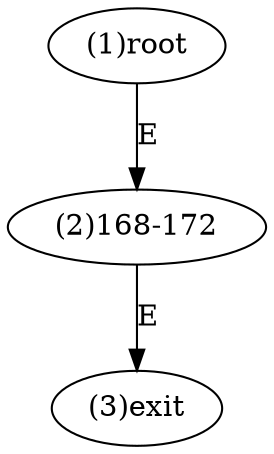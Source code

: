 digraph "" { 
1[ label="(1)root"];
2[ label="(2)168-172"];
3[ label="(3)exit"];
1->2[ label="E"];
2->3[ label="E"];
}